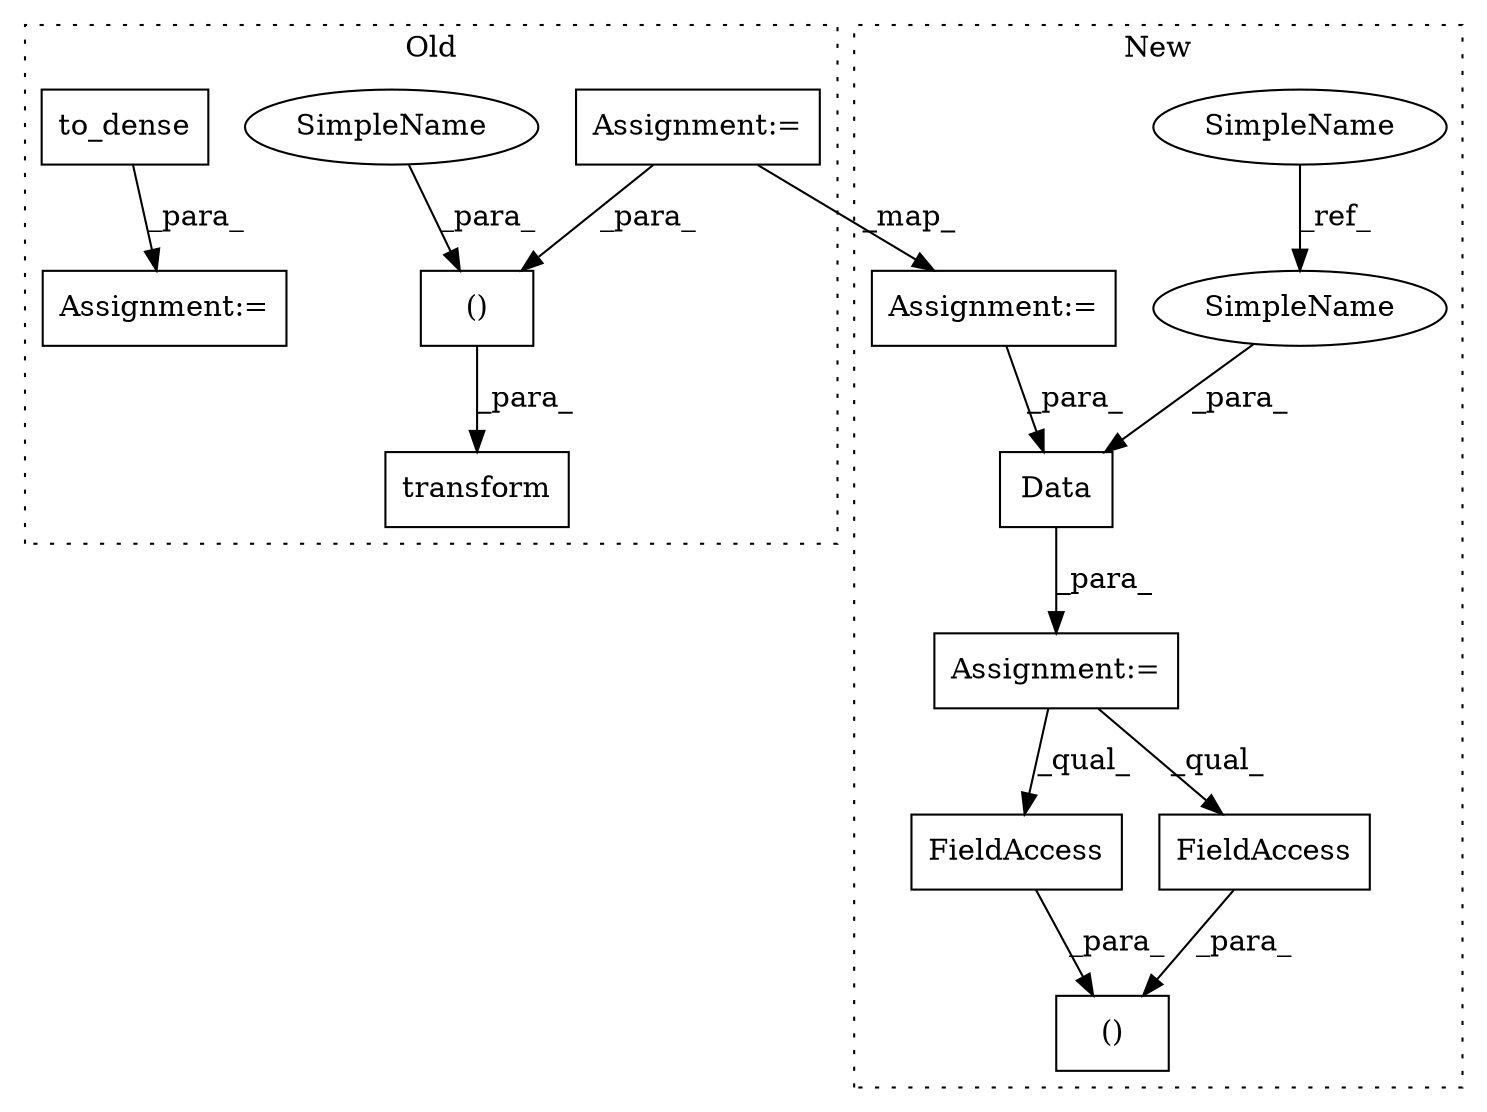 digraph G {
subgraph cluster0 {
1 [label="to_dense" a="32" s="805" l="10" shape="box"];
4 [label="Assignment:=" a="7" s="800" l="1" shape="box"];
9 [label="()" a="106" s="748" l="41" shape="box"];
10 [label="transform" a="32" s="733,789" l="15,2" shape="box"];
12 [label="Assignment:=" a="7" s="415" l="1" shape="box"];
14 [label="SimpleName" a="42" s="765" l="3" shape="ellipse"];
label = "Old";
style="dotted";
}
subgraph cluster1 {
2 [label="()" a="106" s="740" l="34" shape="box"];
3 [label="Assignment:=" a="7" s="640" l="1" shape="box"];
5 [label="Data" a="32" s="641,668" l="5,1" shape="box"];
6 [label="FieldAccess" a="22" s="740" l="8" shape="box"];
7 [label="FieldAccess" a="22" s="761" l="13" shape="box"];
8 [label="SimpleName" a="42" s="496" l="3" shape="ellipse"];
11 [label="Assignment:=" a="7" s="579" l="1" shape="box"];
13 [label="SimpleName" a="42" s="651" l="3" shape="ellipse"];
label = "New";
style="dotted";
}
1 -> 4 [label="_para_"];
3 -> 6 [label="_qual_"];
3 -> 7 [label="_qual_"];
5 -> 3 [label="_para_"];
6 -> 2 [label="_para_"];
7 -> 2 [label="_para_"];
8 -> 13 [label="_ref_"];
9 -> 10 [label="_para_"];
11 -> 5 [label="_para_"];
12 -> 9 [label="_para_"];
12 -> 11 [label="_map_"];
13 -> 5 [label="_para_"];
14 -> 9 [label="_para_"];
}